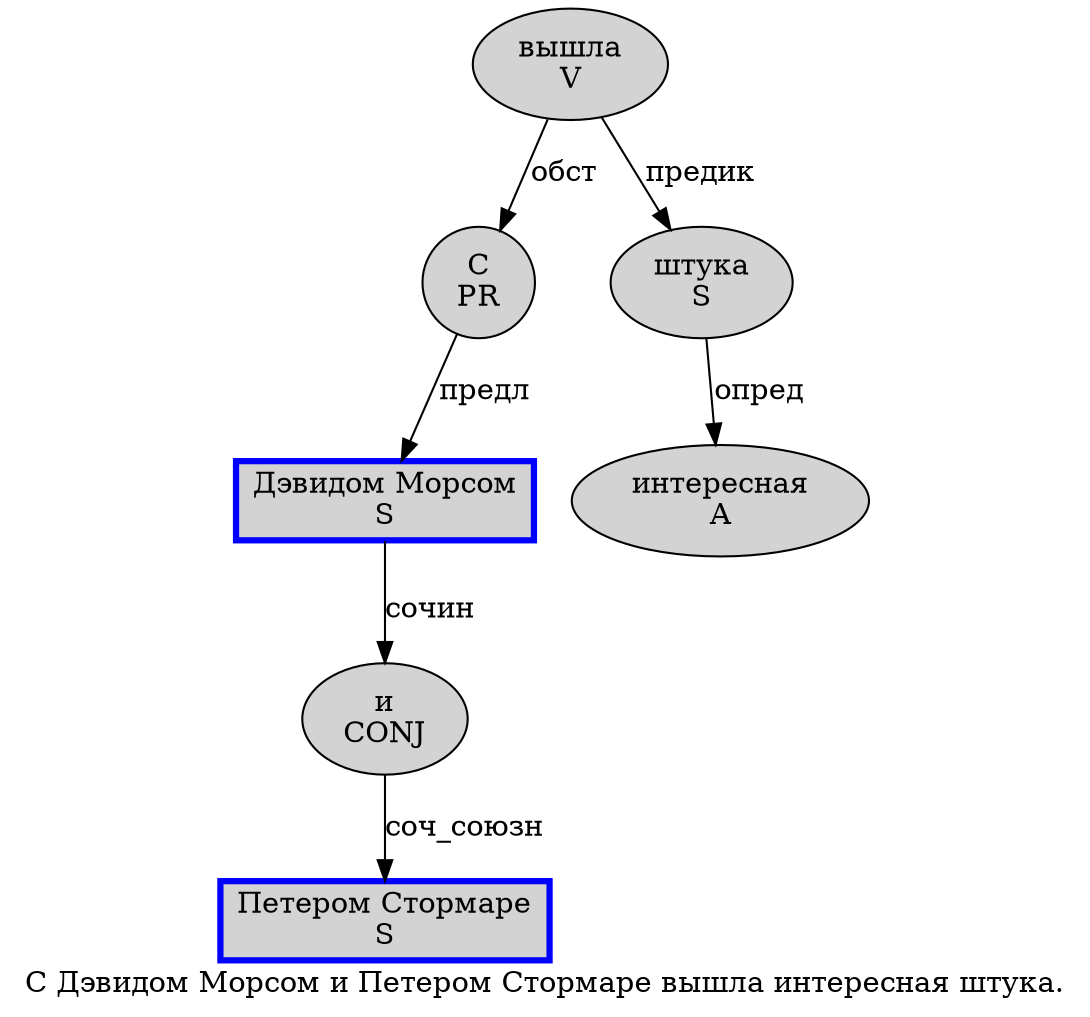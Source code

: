 digraph SENTENCE_853 {
	graph [label="С Дэвидом Морсом и Петером Стормаре вышла интересная штука."]
	node [style=filled]
		0 [label="С
PR" color="" fillcolor=lightgray penwidth=1 shape=ellipse]
		1 [label="Дэвидом Морсом
S" color=blue fillcolor=lightgray penwidth=3 shape=box]
		2 [label="и
CONJ" color="" fillcolor=lightgray penwidth=1 shape=ellipse]
		3 [label="Петером Стормаре
S" color=blue fillcolor=lightgray penwidth=3 shape=box]
		4 [label="вышла
V" color="" fillcolor=lightgray penwidth=1 shape=ellipse]
		5 [label="интересная
A" color="" fillcolor=lightgray penwidth=1 shape=ellipse]
		6 [label="штука
S" color="" fillcolor=lightgray penwidth=1 shape=ellipse]
			2 -> 3 [label="соч_союзн"]
			0 -> 1 [label="предл"]
			6 -> 5 [label="опред"]
			4 -> 0 [label="обст"]
			4 -> 6 [label="предик"]
			1 -> 2 [label="сочин"]
}